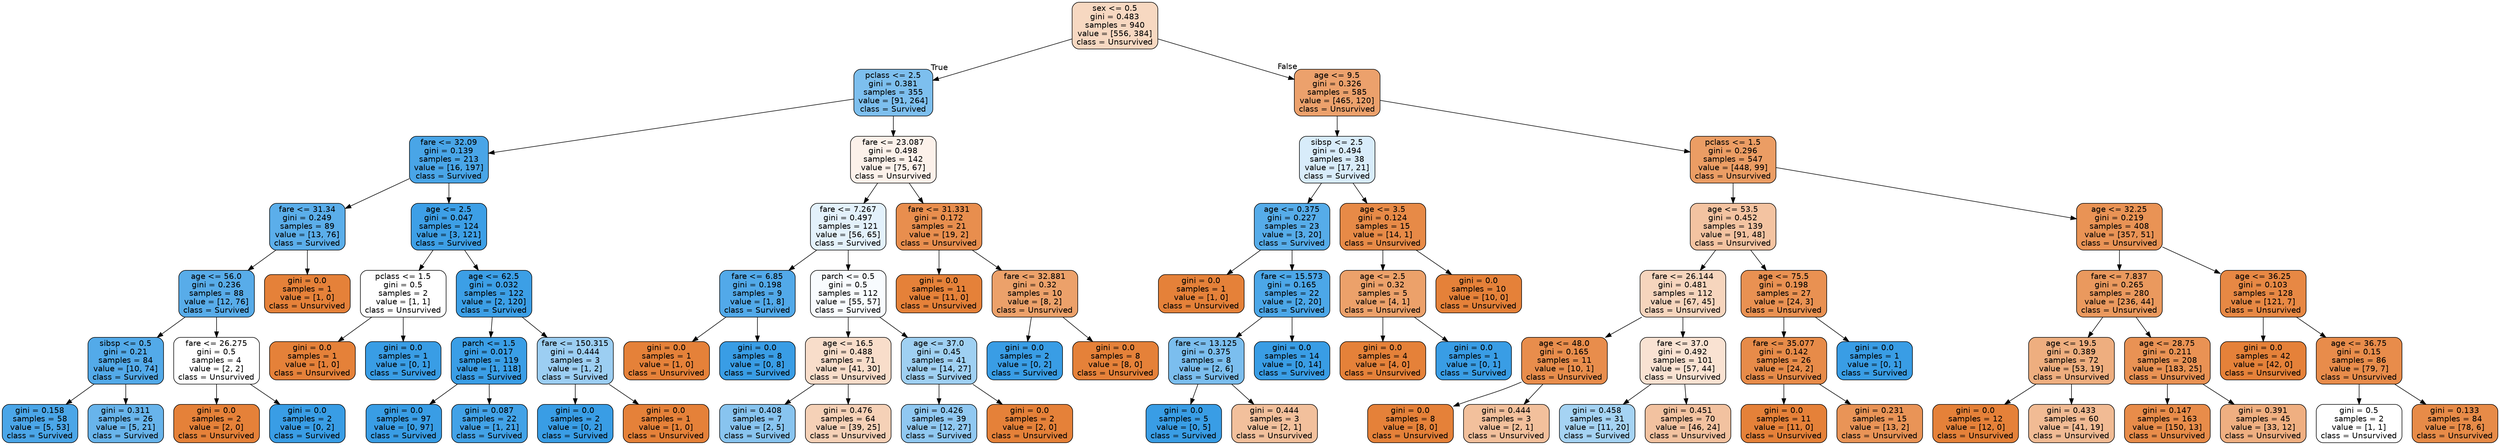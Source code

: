digraph Tree {
node [shape=box, style="filled, rounded", color="black", fontname=helvetica] ;
edge [fontname=helvetica] ;
0 [label="sex <= 0.5\ngini = 0.483\nsamples = 940\nvalue = [556, 384]\nclass = Unsurvived", fillcolor="#e581394f"] ;
1 [label="pclass <= 2.5\ngini = 0.381\nsamples = 355\nvalue = [91, 264]\nclass = Survived", fillcolor="#399de5a7"] ;
0 -> 1 [labeldistance=2.5, labelangle=45, headlabel="True"] ;
2 [label="fare <= 32.09\ngini = 0.139\nsamples = 213\nvalue = [16, 197]\nclass = Survived", fillcolor="#399de5ea"] ;
1 -> 2 ;
3 [label="fare <= 31.34\ngini = 0.249\nsamples = 89\nvalue = [13, 76]\nclass = Survived", fillcolor="#399de5d3"] ;
2 -> 3 ;
4 [label="age <= 56.0\ngini = 0.236\nsamples = 88\nvalue = [12, 76]\nclass = Survived", fillcolor="#399de5d7"] ;
3 -> 4 ;
5 [label="sibsp <= 0.5\ngini = 0.21\nsamples = 84\nvalue = [10, 74]\nclass = Survived", fillcolor="#399de5dd"] ;
4 -> 5 ;
6 [label="gini = 0.158\nsamples = 58\nvalue = [5, 53]\nclass = Survived", fillcolor="#399de5e7"] ;
5 -> 6 ;
7 [label="gini = 0.311\nsamples = 26\nvalue = [5, 21]\nclass = Survived", fillcolor="#399de5c2"] ;
5 -> 7 ;
8 [label="fare <= 26.275\ngini = 0.5\nsamples = 4\nvalue = [2, 2]\nclass = Unsurvived", fillcolor="#e5813900"] ;
4 -> 8 ;
9 [label="gini = 0.0\nsamples = 2\nvalue = [2, 0]\nclass = Unsurvived", fillcolor="#e58139ff"] ;
8 -> 9 ;
10 [label="gini = 0.0\nsamples = 2\nvalue = [0, 2]\nclass = Survived", fillcolor="#399de5ff"] ;
8 -> 10 ;
11 [label="gini = 0.0\nsamples = 1\nvalue = [1, 0]\nclass = Unsurvived", fillcolor="#e58139ff"] ;
3 -> 11 ;
12 [label="age <= 2.5\ngini = 0.047\nsamples = 124\nvalue = [3, 121]\nclass = Survived", fillcolor="#399de5f9"] ;
2 -> 12 ;
13 [label="pclass <= 1.5\ngini = 0.5\nsamples = 2\nvalue = [1, 1]\nclass = Unsurvived", fillcolor="#e5813900"] ;
12 -> 13 ;
14 [label="gini = 0.0\nsamples = 1\nvalue = [1, 0]\nclass = Unsurvived", fillcolor="#e58139ff"] ;
13 -> 14 ;
15 [label="gini = 0.0\nsamples = 1\nvalue = [0, 1]\nclass = Survived", fillcolor="#399de5ff"] ;
13 -> 15 ;
16 [label="age <= 62.5\ngini = 0.032\nsamples = 122\nvalue = [2, 120]\nclass = Survived", fillcolor="#399de5fb"] ;
12 -> 16 ;
17 [label="parch <= 1.5\ngini = 0.017\nsamples = 119\nvalue = [1, 118]\nclass = Survived", fillcolor="#399de5fd"] ;
16 -> 17 ;
18 [label="gini = 0.0\nsamples = 97\nvalue = [0, 97]\nclass = Survived", fillcolor="#399de5ff"] ;
17 -> 18 ;
19 [label="gini = 0.087\nsamples = 22\nvalue = [1, 21]\nclass = Survived", fillcolor="#399de5f3"] ;
17 -> 19 ;
20 [label="fare <= 150.315\ngini = 0.444\nsamples = 3\nvalue = [1, 2]\nclass = Survived", fillcolor="#399de57f"] ;
16 -> 20 ;
21 [label="gini = 0.0\nsamples = 2\nvalue = [0, 2]\nclass = Survived", fillcolor="#399de5ff"] ;
20 -> 21 ;
22 [label="gini = 0.0\nsamples = 1\nvalue = [1, 0]\nclass = Unsurvived", fillcolor="#e58139ff"] ;
20 -> 22 ;
23 [label="fare <= 23.087\ngini = 0.498\nsamples = 142\nvalue = [75, 67]\nclass = Unsurvived", fillcolor="#e581391b"] ;
1 -> 23 ;
24 [label="fare <= 7.267\ngini = 0.497\nsamples = 121\nvalue = [56, 65]\nclass = Survived", fillcolor="#399de523"] ;
23 -> 24 ;
25 [label="fare <= 6.85\ngini = 0.198\nsamples = 9\nvalue = [1, 8]\nclass = Survived", fillcolor="#399de5df"] ;
24 -> 25 ;
26 [label="gini = 0.0\nsamples = 1\nvalue = [1, 0]\nclass = Unsurvived", fillcolor="#e58139ff"] ;
25 -> 26 ;
27 [label="gini = 0.0\nsamples = 8\nvalue = [0, 8]\nclass = Survived", fillcolor="#399de5ff"] ;
25 -> 27 ;
28 [label="parch <= 0.5\ngini = 0.5\nsamples = 112\nvalue = [55, 57]\nclass = Survived", fillcolor="#399de509"] ;
24 -> 28 ;
29 [label="age <= 16.5\ngini = 0.488\nsamples = 71\nvalue = [41, 30]\nclass = Unsurvived", fillcolor="#e5813944"] ;
28 -> 29 ;
30 [label="gini = 0.408\nsamples = 7\nvalue = [2, 5]\nclass = Survived", fillcolor="#399de599"] ;
29 -> 30 ;
31 [label="gini = 0.476\nsamples = 64\nvalue = [39, 25]\nclass = Unsurvived", fillcolor="#e581395c"] ;
29 -> 31 ;
32 [label="age <= 37.0\ngini = 0.45\nsamples = 41\nvalue = [14, 27]\nclass = Survived", fillcolor="#399de57b"] ;
28 -> 32 ;
33 [label="gini = 0.426\nsamples = 39\nvalue = [12, 27]\nclass = Survived", fillcolor="#399de58e"] ;
32 -> 33 ;
34 [label="gini = 0.0\nsamples = 2\nvalue = [2, 0]\nclass = Unsurvived", fillcolor="#e58139ff"] ;
32 -> 34 ;
35 [label="fare <= 31.331\ngini = 0.172\nsamples = 21\nvalue = [19, 2]\nclass = Unsurvived", fillcolor="#e58139e4"] ;
23 -> 35 ;
36 [label="gini = 0.0\nsamples = 11\nvalue = [11, 0]\nclass = Unsurvived", fillcolor="#e58139ff"] ;
35 -> 36 ;
37 [label="fare <= 32.881\ngini = 0.32\nsamples = 10\nvalue = [8, 2]\nclass = Unsurvived", fillcolor="#e58139bf"] ;
35 -> 37 ;
38 [label="gini = 0.0\nsamples = 2\nvalue = [0, 2]\nclass = Survived", fillcolor="#399de5ff"] ;
37 -> 38 ;
39 [label="gini = 0.0\nsamples = 8\nvalue = [8, 0]\nclass = Unsurvived", fillcolor="#e58139ff"] ;
37 -> 39 ;
40 [label="age <= 9.5\ngini = 0.326\nsamples = 585\nvalue = [465, 120]\nclass = Unsurvived", fillcolor="#e58139bd"] ;
0 -> 40 [labeldistance=2.5, labelangle=-45, headlabel="False"] ;
41 [label="sibsp <= 2.5\ngini = 0.494\nsamples = 38\nvalue = [17, 21]\nclass = Survived", fillcolor="#399de531"] ;
40 -> 41 ;
42 [label="age <= 0.375\ngini = 0.227\nsamples = 23\nvalue = [3, 20]\nclass = Survived", fillcolor="#399de5d9"] ;
41 -> 42 ;
43 [label="gini = 0.0\nsamples = 1\nvalue = [1, 0]\nclass = Unsurvived", fillcolor="#e58139ff"] ;
42 -> 43 ;
44 [label="fare <= 15.573\ngini = 0.165\nsamples = 22\nvalue = [2, 20]\nclass = Survived", fillcolor="#399de5e6"] ;
42 -> 44 ;
45 [label="fare <= 13.125\ngini = 0.375\nsamples = 8\nvalue = [2, 6]\nclass = Survived", fillcolor="#399de5aa"] ;
44 -> 45 ;
46 [label="gini = 0.0\nsamples = 5\nvalue = [0, 5]\nclass = Survived", fillcolor="#399de5ff"] ;
45 -> 46 ;
47 [label="gini = 0.444\nsamples = 3\nvalue = [2, 1]\nclass = Unsurvived", fillcolor="#e581397f"] ;
45 -> 47 ;
48 [label="gini = 0.0\nsamples = 14\nvalue = [0, 14]\nclass = Survived", fillcolor="#399de5ff"] ;
44 -> 48 ;
49 [label="age <= 3.5\ngini = 0.124\nsamples = 15\nvalue = [14, 1]\nclass = Unsurvived", fillcolor="#e58139ed"] ;
41 -> 49 ;
50 [label="age <= 2.5\ngini = 0.32\nsamples = 5\nvalue = [4, 1]\nclass = Unsurvived", fillcolor="#e58139bf"] ;
49 -> 50 ;
51 [label="gini = 0.0\nsamples = 4\nvalue = [4, 0]\nclass = Unsurvived", fillcolor="#e58139ff"] ;
50 -> 51 ;
52 [label="gini = 0.0\nsamples = 1\nvalue = [0, 1]\nclass = Survived", fillcolor="#399de5ff"] ;
50 -> 52 ;
53 [label="gini = 0.0\nsamples = 10\nvalue = [10, 0]\nclass = Unsurvived", fillcolor="#e58139ff"] ;
49 -> 53 ;
54 [label="pclass <= 1.5\ngini = 0.296\nsamples = 547\nvalue = [448, 99]\nclass = Unsurvived", fillcolor="#e58139c7"] ;
40 -> 54 ;
55 [label="age <= 53.5\ngini = 0.452\nsamples = 139\nvalue = [91, 48]\nclass = Unsurvived", fillcolor="#e5813978"] ;
54 -> 55 ;
56 [label="fare <= 26.144\ngini = 0.481\nsamples = 112\nvalue = [67, 45]\nclass = Unsurvived", fillcolor="#e5813954"] ;
55 -> 56 ;
57 [label="age <= 48.0\ngini = 0.165\nsamples = 11\nvalue = [10, 1]\nclass = Unsurvived", fillcolor="#e58139e6"] ;
56 -> 57 ;
58 [label="gini = 0.0\nsamples = 8\nvalue = [8, 0]\nclass = Unsurvived", fillcolor="#e58139ff"] ;
57 -> 58 ;
59 [label="gini = 0.444\nsamples = 3\nvalue = [2, 1]\nclass = Unsurvived", fillcolor="#e581397f"] ;
57 -> 59 ;
60 [label="fare <= 37.0\ngini = 0.492\nsamples = 101\nvalue = [57, 44]\nclass = Unsurvived", fillcolor="#e581393a"] ;
56 -> 60 ;
61 [label="gini = 0.458\nsamples = 31\nvalue = [11, 20]\nclass = Survived", fillcolor="#399de573"] ;
60 -> 61 ;
62 [label="gini = 0.451\nsamples = 70\nvalue = [46, 24]\nclass = Unsurvived", fillcolor="#e581397a"] ;
60 -> 62 ;
63 [label="age <= 75.5\ngini = 0.198\nsamples = 27\nvalue = [24, 3]\nclass = Unsurvived", fillcolor="#e58139df"] ;
55 -> 63 ;
64 [label="fare <= 35.077\ngini = 0.142\nsamples = 26\nvalue = [24, 2]\nclass = Unsurvived", fillcolor="#e58139ea"] ;
63 -> 64 ;
65 [label="gini = 0.0\nsamples = 11\nvalue = [11, 0]\nclass = Unsurvived", fillcolor="#e58139ff"] ;
64 -> 65 ;
66 [label="gini = 0.231\nsamples = 15\nvalue = [13, 2]\nclass = Unsurvived", fillcolor="#e58139d8"] ;
64 -> 66 ;
67 [label="gini = 0.0\nsamples = 1\nvalue = [0, 1]\nclass = Survived", fillcolor="#399de5ff"] ;
63 -> 67 ;
68 [label="age <= 32.25\ngini = 0.219\nsamples = 408\nvalue = [357, 51]\nclass = Unsurvived", fillcolor="#e58139db"] ;
54 -> 68 ;
69 [label="fare <= 7.837\ngini = 0.265\nsamples = 280\nvalue = [236, 44]\nclass = Unsurvived", fillcolor="#e58139cf"] ;
68 -> 69 ;
70 [label="age <= 19.5\ngini = 0.389\nsamples = 72\nvalue = [53, 19]\nclass = Unsurvived", fillcolor="#e58139a4"] ;
69 -> 70 ;
71 [label="gini = 0.0\nsamples = 12\nvalue = [12, 0]\nclass = Unsurvived", fillcolor="#e58139ff"] ;
70 -> 71 ;
72 [label="gini = 0.433\nsamples = 60\nvalue = [41, 19]\nclass = Unsurvived", fillcolor="#e5813989"] ;
70 -> 72 ;
73 [label="age <= 28.75\ngini = 0.211\nsamples = 208\nvalue = [183, 25]\nclass = Unsurvived", fillcolor="#e58139dc"] ;
69 -> 73 ;
74 [label="gini = 0.147\nsamples = 163\nvalue = [150, 13]\nclass = Unsurvived", fillcolor="#e58139e9"] ;
73 -> 74 ;
75 [label="gini = 0.391\nsamples = 45\nvalue = [33, 12]\nclass = Unsurvived", fillcolor="#e58139a2"] ;
73 -> 75 ;
76 [label="age <= 36.25\ngini = 0.103\nsamples = 128\nvalue = [121, 7]\nclass = Unsurvived", fillcolor="#e58139f0"] ;
68 -> 76 ;
77 [label="gini = 0.0\nsamples = 42\nvalue = [42, 0]\nclass = Unsurvived", fillcolor="#e58139ff"] ;
76 -> 77 ;
78 [label="age <= 36.75\ngini = 0.15\nsamples = 86\nvalue = [79, 7]\nclass = Unsurvived", fillcolor="#e58139e8"] ;
76 -> 78 ;
79 [label="gini = 0.5\nsamples = 2\nvalue = [1, 1]\nclass = Unsurvived", fillcolor="#e5813900"] ;
78 -> 79 ;
80 [label="gini = 0.133\nsamples = 84\nvalue = [78, 6]\nclass = Unsurvived", fillcolor="#e58139eb"] ;
78 -> 80 ;
}